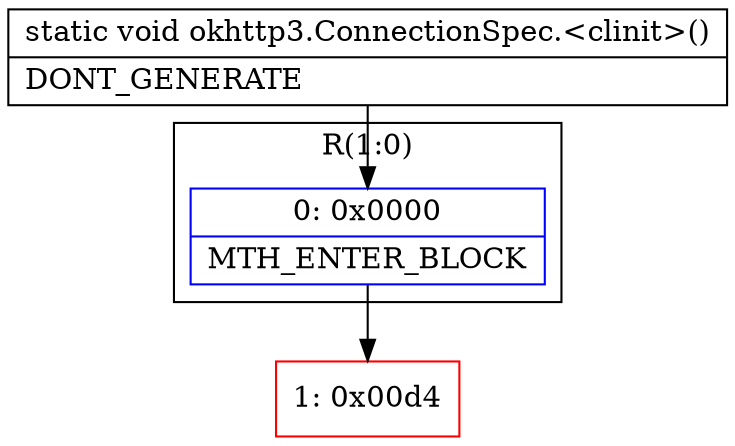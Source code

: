 digraph "CFG forokhttp3.ConnectionSpec.\<clinit\>()V" {
subgraph cluster_Region_1002822531 {
label = "R(1:0)";
node [shape=record,color=blue];
Node_0 [shape=record,label="{0\:\ 0x0000|MTH_ENTER_BLOCK\l}"];
}
Node_1 [shape=record,color=red,label="{1\:\ 0x00d4}"];
MethodNode[shape=record,label="{static void okhttp3.ConnectionSpec.\<clinit\>()  | DONT_GENERATE\l}"];
MethodNode -> Node_0;
Node_0 -> Node_1;
}

